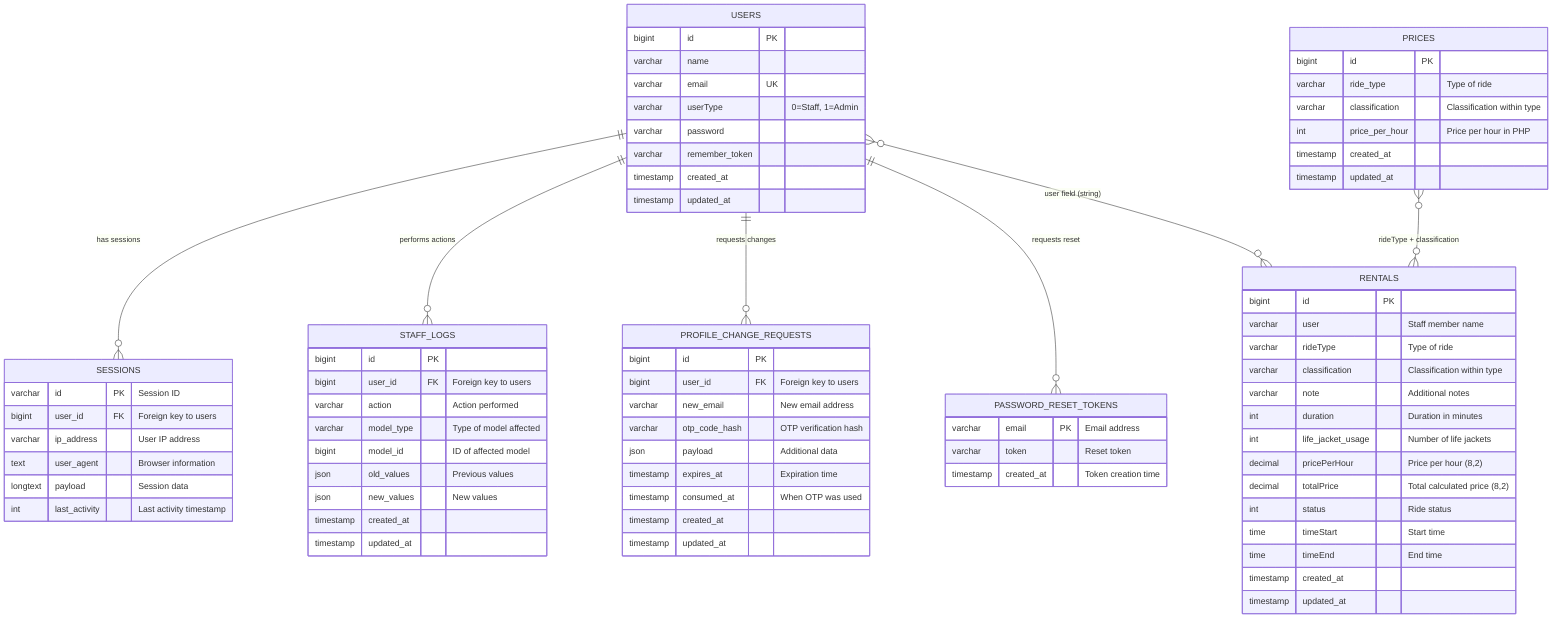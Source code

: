 erDiagram
    USERS {
        bigint id PK
        varchar name
        varchar email UK
        varchar userType "0=Staff, 1=Admin"
        varchar password
        varchar remember_token
        timestamp created_at
        timestamp updated_at
    }
    
    RENTALS {
        bigint id PK
        varchar user "Staff member name"
        varchar rideType "Type of ride"
        varchar classification "Classification within type"
        varchar note "Additional notes"
        int duration "Duration in minutes"
        int life_jacket_usage "Number of life jackets"
        decimal pricePerHour "Price per hour (8,2)"
        decimal totalPrice "Total calculated price (8,2)"
        int status "Ride status"
        time timeStart "Start time"
        time timeEnd "End time"
        timestamp created_at
        timestamp updated_at
    }
    
    PRICES {
        bigint id PK
        varchar ride_type "Type of ride"
        varchar classification "Classification within type"
        int price_per_hour "Price per hour in PHP"
        timestamp created_at
        timestamp updated_at
    }
    
    SESSIONS {
        varchar id PK "Session ID"
        bigint user_id FK "Foreign key to users"
        varchar ip_address "User IP address"
        text user_agent "Browser information"
        longtext payload "Session data"
        int last_activity "Last activity timestamp"
    }
    
    STAFF_LOGS {
        bigint id PK
        bigint user_id FK "Foreign key to users"
        varchar action "Action performed"
        varchar model_type "Type of model affected"
        bigint model_id "ID of affected model"
        json old_values "Previous values"
        json new_values "New values"
        timestamp created_at
        timestamp updated_at
    }
    
    PROFILE_CHANGE_REQUESTS {
        bigint id PK
        bigint user_id FK "Foreign key to users"
        varchar new_email "New email address"
        varchar otp_code_hash "OTP verification hash"
        json payload "Additional data"
        timestamp expires_at "Expiration time"
        timestamp consumed_at "When OTP was used"
        timestamp created_at
        timestamp updated_at
    }
    
    PASSWORD_RESET_TOKENS {
        varchar email PK "Email address"
        varchar token "Reset token"
        timestamp created_at "Token creation time"
    }

    %% Foreign Key Relationships
    USERS ||--o{ SESSIONS : "has sessions"
    USERS ||--o{ STAFF_LOGS : "performs actions"
    USERS ||--o{ PROFILE_CHANGE_REQUESTS : "requests changes"
    USERS ||--o{ PASSWORD_RESET_TOKENS : "requests reset"
    
    %% Loose Coupling Relationships (No FKs)
    USERS }o--o{ RENTALS : "user field (string)"
    PRICES }o--o{ RENTALS : "rideType + classification"
